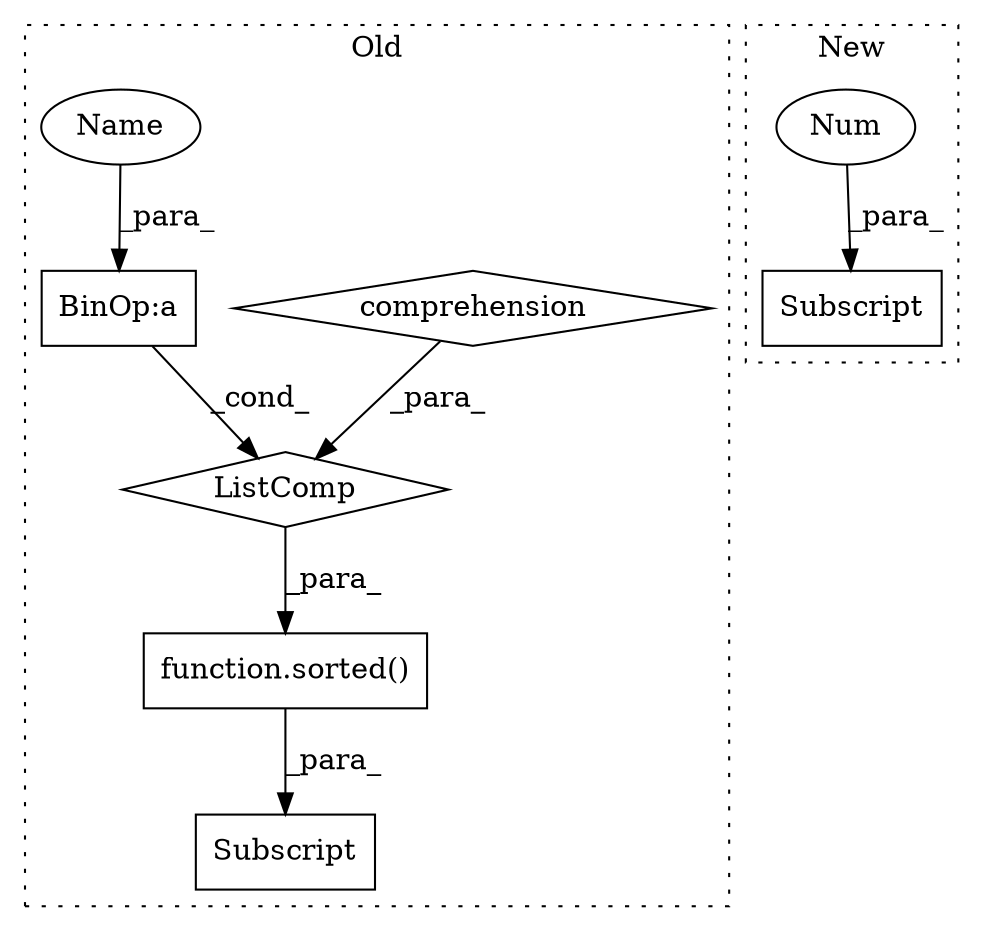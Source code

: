 digraph G {
subgraph cluster0 {
1 [label="function.sorted()" a="75" s="5961,5990" l="7,1" shape="box"];
4 [label="Subscript" a="63" s="6018,0" l="13,0" shape="box"];
5 [label="BinOp:a" a="82" s="5970" l="3" shape="box"];
6 [label="comprehension" a="45" s="5977" l="3" shape="diamond"];
7 [label="ListComp" a="106" s="5968" l="22" shape="diamond"];
8 [label="Name" a="87" s="5969" l="1" shape="ellipse"];
label = "Old";
style="dotted";
}
subgraph cluster1 {
2 [label="Subscript" a="63" s="6219,0" l="18,0" shape="box"];
3 [label="Num" a="76" s="6235" l="1" shape="ellipse"];
label = "New";
style="dotted";
}
1 -> 4 [label="_para_"];
3 -> 2 [label="_para_"];
5 -> 7 [label="_cond_"];
6 -> 7 [label="_para_"];
7 -> 1 [label="_para_"];
8 -> 5 [label="_para_"];
}